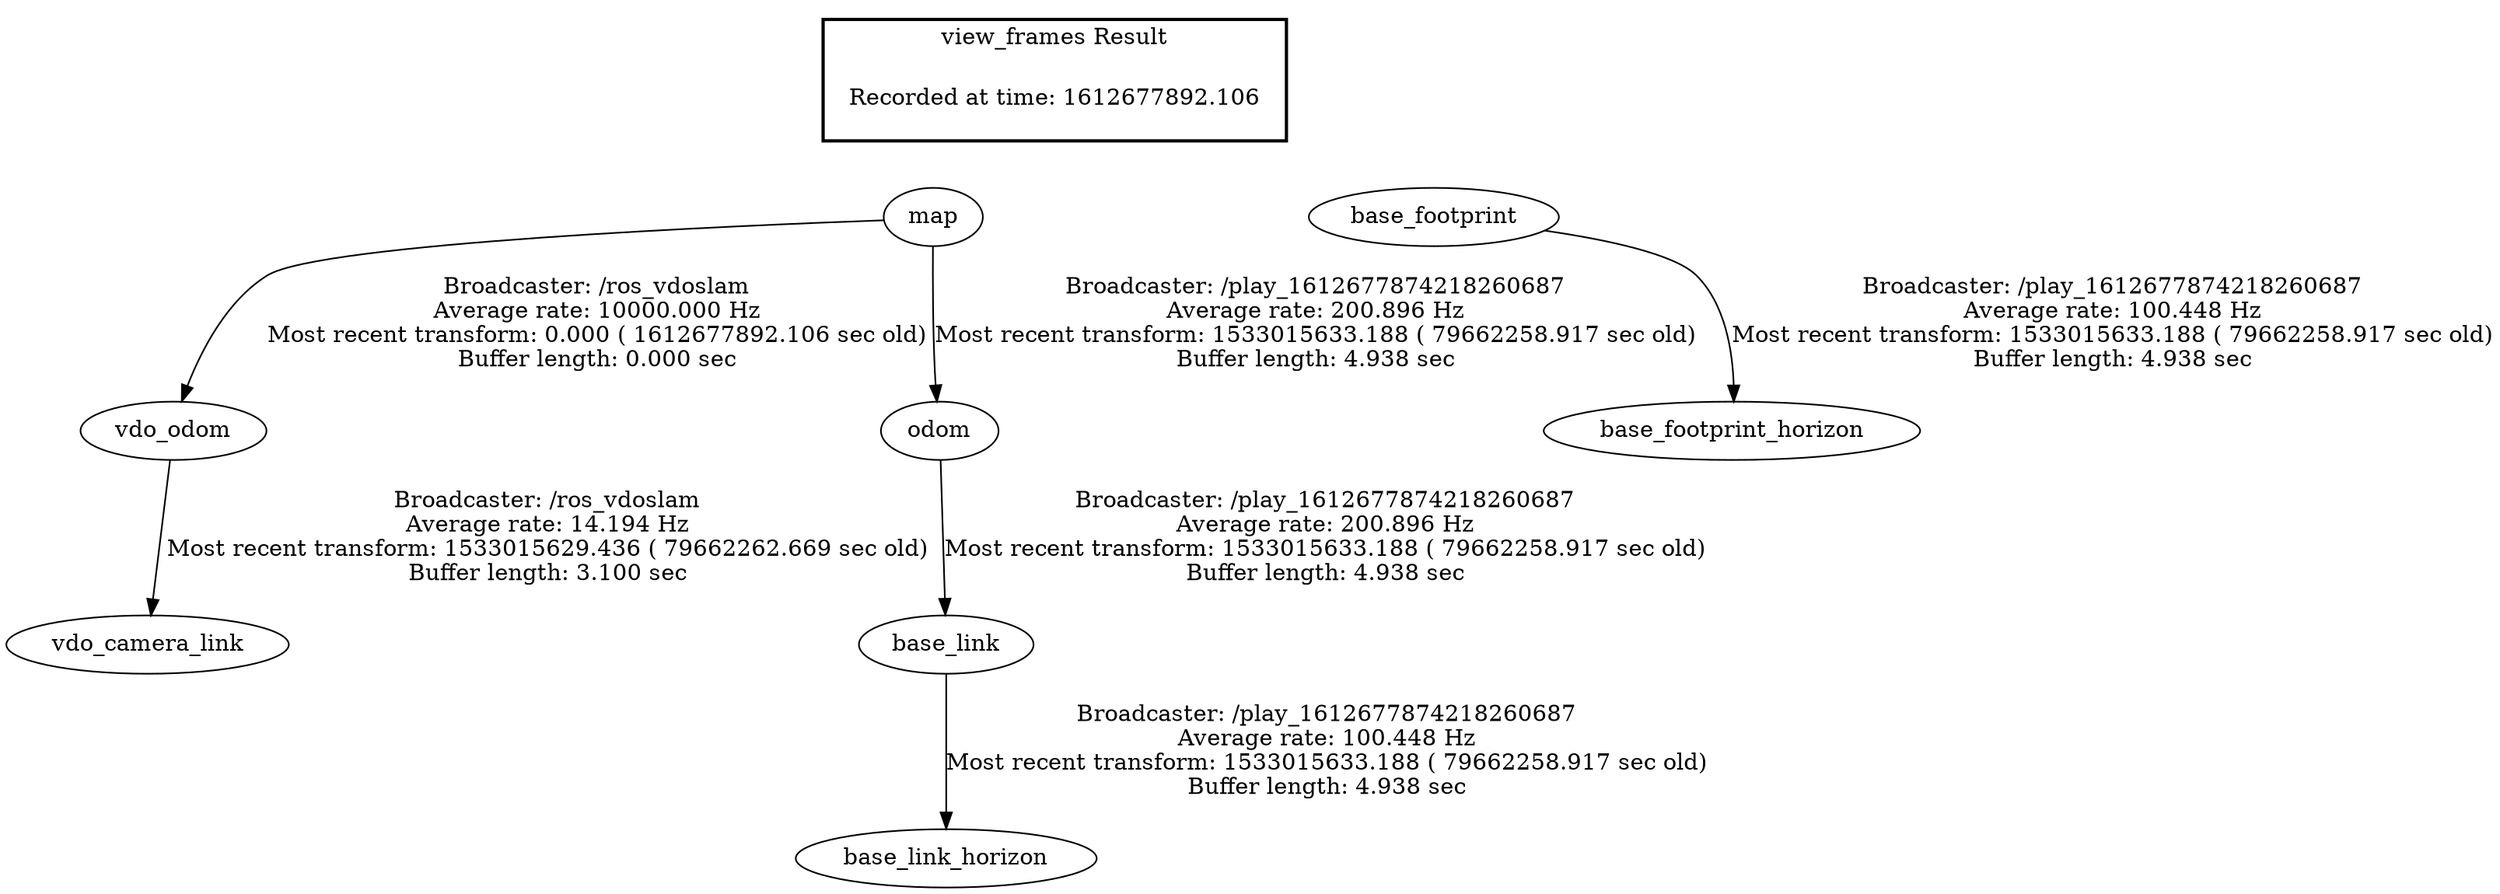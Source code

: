 digraph G {
"map" -> "vdo_odom"[label="Broadcaster: /ros_vdoslam\nAverage rate: 10000.000 Hz\nMost recent transform: 0.000 ( 1612677892.106 sec old)\nBuffer length: 0.000 sec\n"];
"odom" -> "base_link"[label="Broadcaster: /play_1612677874218260687\nAverage rate: 200.896 Hz\nMost recent transform: 1533015633.188 ( 79662258.917 sec old)\nBuffer length: 4.938 sec\n"];
"map" -> "odom"[label="Broadcaster: /play_1612677874218260687\nAverage rate: 200.896 Hz\nMost recent transform: 1533015633.188 ( 79662258.917 sec old)\nBuffer length: 4.938 sec\n"];
"base_link" -> "base_link_horizon"[label="Broadcaster: /play_1612677874218260687\nAverage rate: 100.448 Hz\nMost recent transform: 1533015633.188 ( 79662258.917 sec old)\nBuffer length: 4.938 sec\n"];
"base_footprint" -> "base_footprint_horizon"[label="Broadcaster: /play_1612677874218260687\nAverage rate: 100.448 Hz\nMost recent transform: 1533015633.188 ( 79662258.917 sec old)\nBuffer length: 4.938 sec\n"];
"vdo_odom" -> "vdo_camera_link"[label="Broadcaster: /ros_vdoslam\nAverage rate: 14.194 Hz\nMost recent transform: 1533015629.436 ( 79662262.669 sec old)\nBuffer length: 3.100 sec\n"];
edge [style=invis];
 subgraph cluster_legend { style=bold; color=black; label ="view_frames Result";
"Recorded at time: 1612677892.106"[ shape=plaintext ] ;
 }->"map";
edge [style=invis];
 subgraph cluster_legend { style=bold; color=black; label ="view_frames Result";
"Recorded at time: 1612677892.106"[ shape=plaintext ] ;
 }->"base_footprint";
}